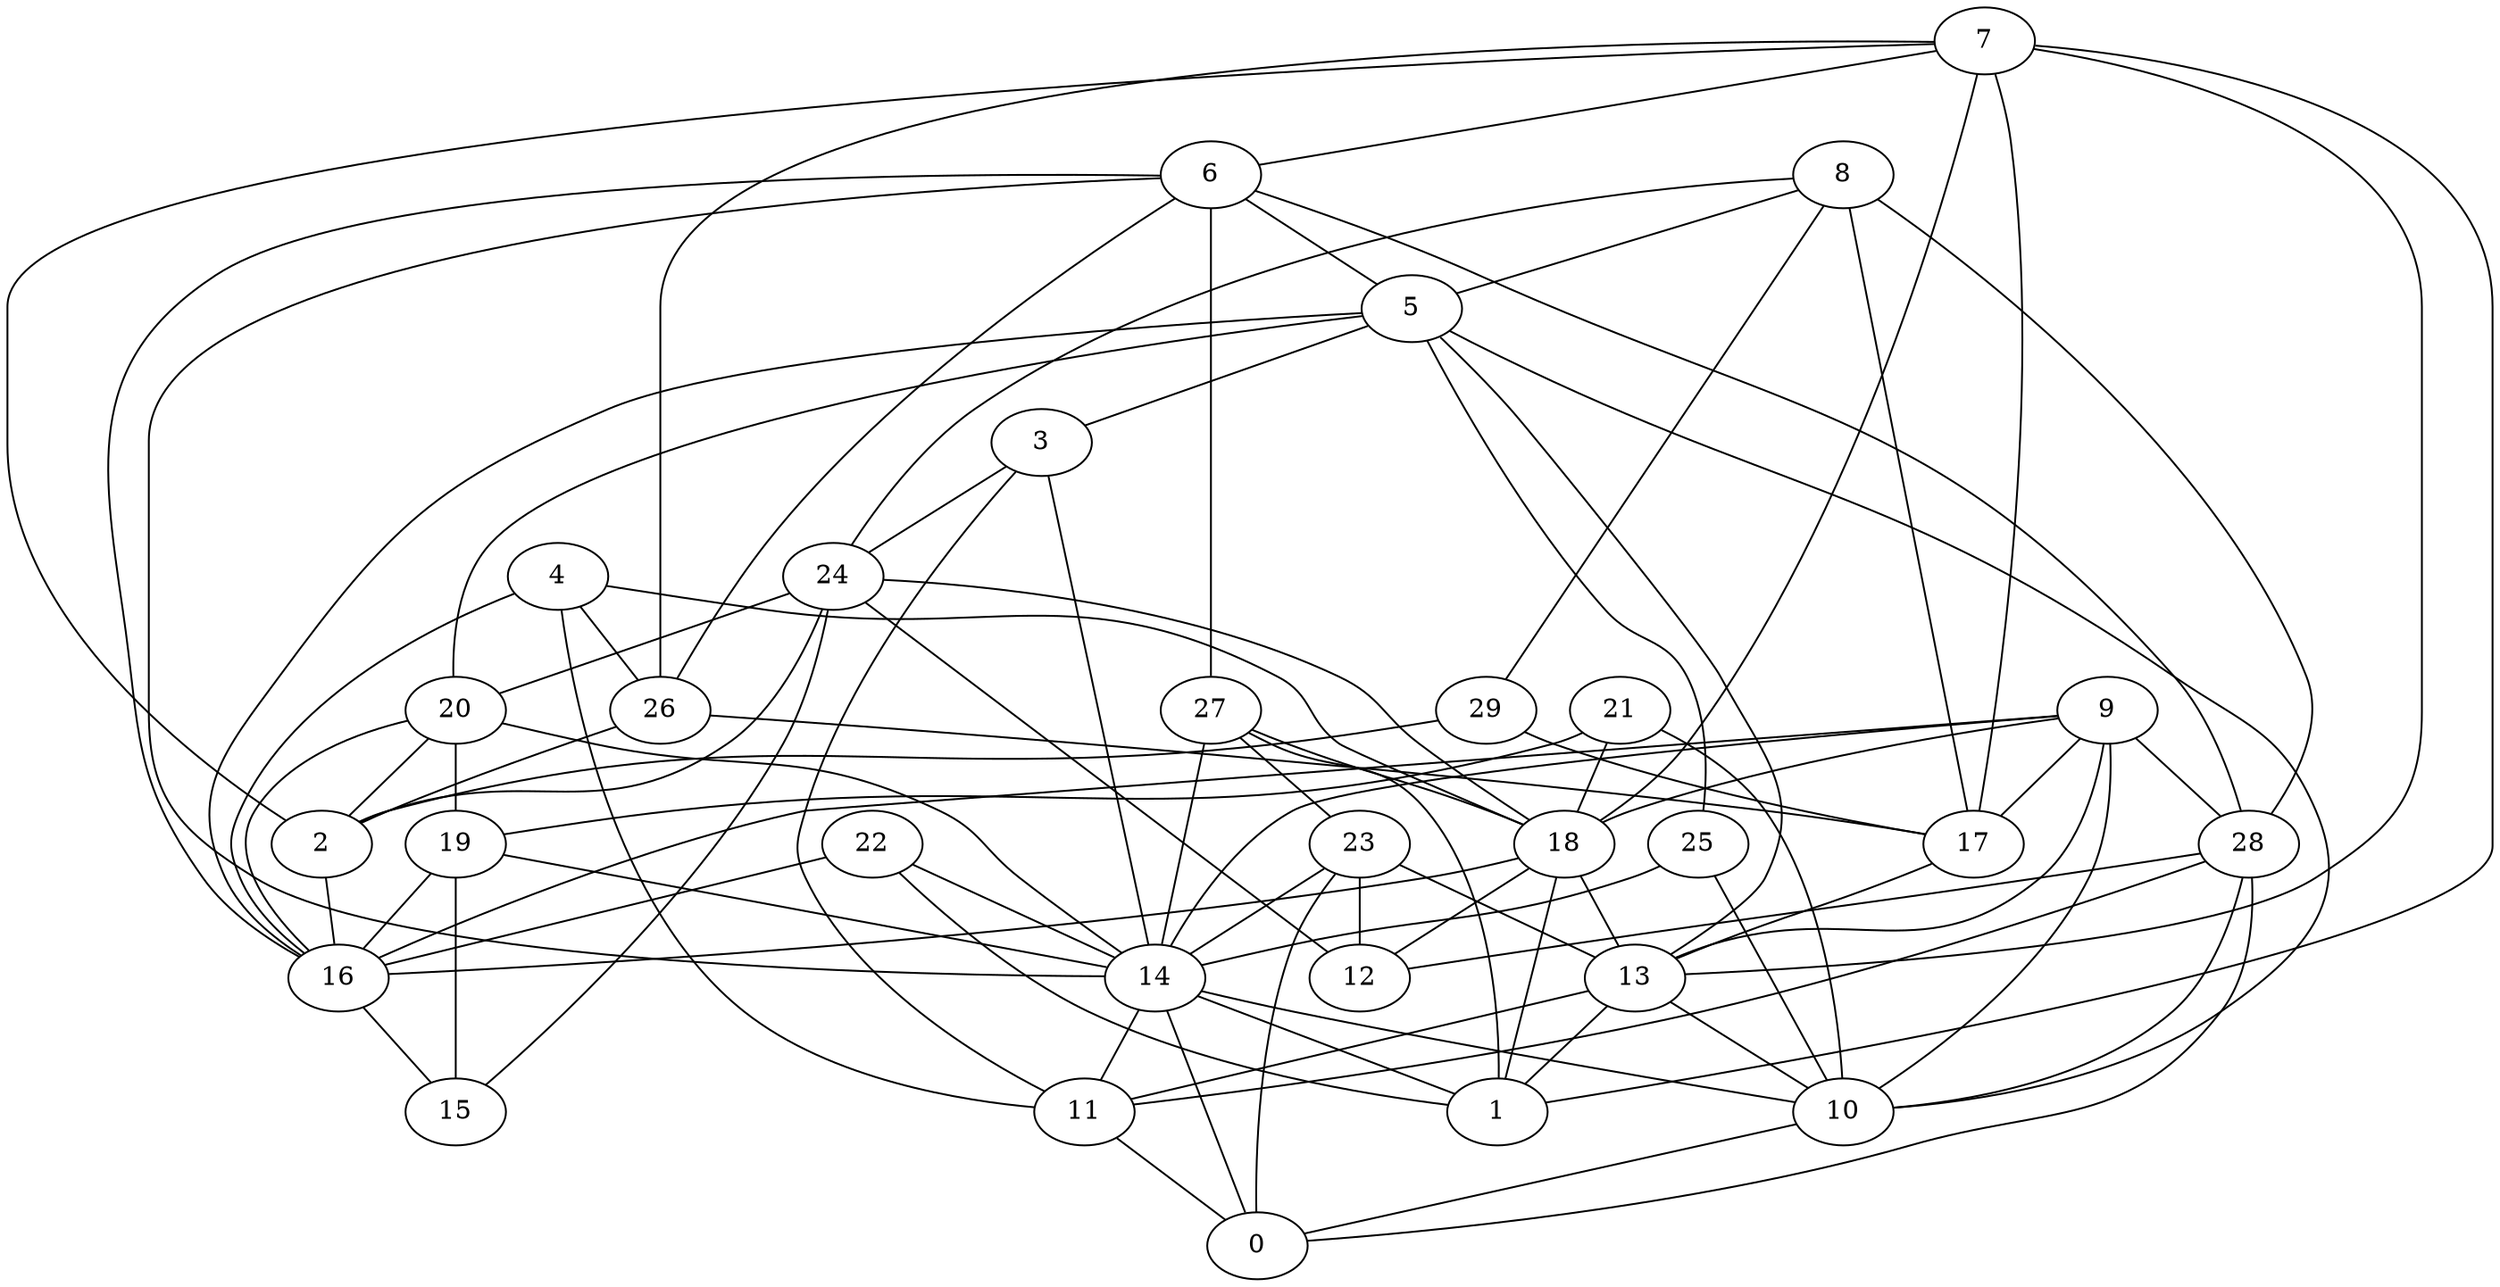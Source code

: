 digraph GG_graph {

subgraph G_graph {
edge [color = black]
"14" -> "11" [dir = none]
"14" -> "10" [dir = none]
"14" -> "0" [dir = none]
"14" -> "1" [dir = none]
"26" -> "17" [dir = none]
"26" -> "2" [dir = none]
"2" -> "16" [dir = none]
"25" -> "10" [dir = none]
"25" -> "14" [dir = none]
"5" -> "16" [dir = none]
"5" -> "13" [dir = none]
"5" -> "20" [dir = none]
"5" -> "25" [dir = none]
"5" -> "3" [dir = none]
"18" -> "1" [dir = none]
"18" -> "16" [dir = none]
"18" -> "13" [dir = none]
"18" -> "12" [dir = none]
"11" -> "0" [dir = none]
"27" -> "23" [dir = none]
"27" -> "1" [dir = none]
"27" -> "18" [dir = none]
"27" -> "14" [dir = none]
"24" -> "20" [dir = none]
"24" -> "2" [dir = none]
"24" -> "12" [dir = none]
"24" -> "18" [dir = none]
"24" -> "15" [dir = none]
"3" -> "24" [dir = none]
"3" -> "14" [dir = none]
"6" -> "5" [dir = none]
"6" -> "14" [dir = none]
"6" -> "26" [dir = none]
"6" -> "27" [dir = none]
"6" -> "28" [dir = none]
"6" -> "16" [dir = none]
"19" -> "15" [dir = none]
"19" -> "16" [dir = none]
"19" -> "14" [dir = none]
"8" -> "24" [dir = none]
"8" -> "29" [dir = none]
"8" -> "17" [dir = none]
"8" -> "28" [dir = none]
"8" -> "5" [dir = none]
"9" -> "18" [dir = none]
"9" -> "10" [dir = none]
"9" -> "17" [dir = none]
"9" -> "28" [dir = none]
"9" -> "13" [dir = none]
"9" -> "16" [dir = none]
"9" -> "14" [dir = none]
"22" -> "16" [dir = none]
"22" -> "14" [dir = none]
"22" -> "1" [dir = none]
"28" -> "0" [dir = none]
"28" -> "10" [dir = none]
"28" -> "11" [dir = none]
"28" -> "12" [dir = none]
"17" -> "13" [dir = none]
"10" -> "0" [dir = none]
"7" -> "26" [dir = none]
"7" -> "2" [dir = none]
"7" -> "17" [dir = none]
"7" -> "13" [dir = none]
"7" -> "1" [dir = none]
"7" -> "6" [dir = none]
"20" -> "14" [dir = none]
"20" -> "16" [dir = none]
"20" -> "2" [dir = none]
"20" -> "19" [dir = none]
"29" -> "2" [dir = none]
"29" -> "17" [dir = none]
"13" -> "11" [dir = none]
"13" -> "1" [dir = none]
"13" -> "10" [dir = none]
"16" -> "15" [dir = none]
"21" -> "19" [dir = none]
"21" -> "18" [dir = none]
"21" -> "10" [dir = none]
"23" -> "12" [dir = none]
"23" -> "14" [dir = none]
"23" -> "0" [dir = none]
"23" -> "13" [dir = none]
"4" -> "16" [dir = none]
"4" -> "11" [dir = none]
"4" -> "18" [dir = none]
"4" -> "26" [dir = none]
"7" -> "18" [dir = none]
"5" -> "10" [dir = none]
"3" -> "11" [dir = none]
}

}
